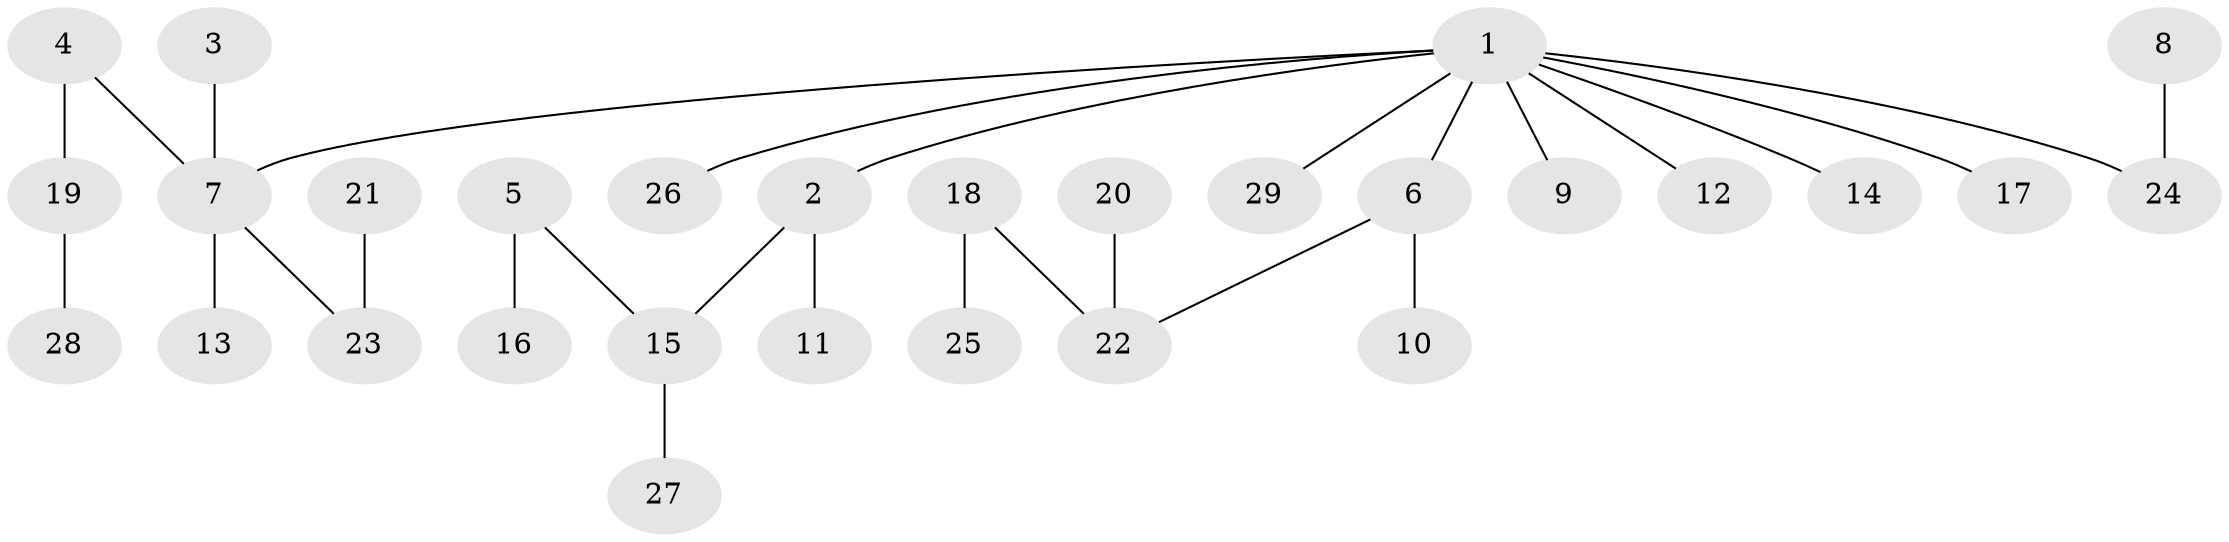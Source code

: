 // original degree distribution, {4: 0.05172413793103448, 8: 0.017241379310344827, 3: 0.1724137931034483, 2: 0.25862068965517243, 6: 0.017241379310344827, 1: 0.4827586206896552}
// Generated by graph-tools (version 1.1) at 2025/50/03/09/25 03:50:26]
// undirected, 29 vertices, 28 edges
graph export_dot {
graph [start="1"]
  node [color=gray90,style=filled];
  1;
  2;
  3;
  4;
  5;
  6;
  7;
  8;
  9;
  10;
  11;
  12;
  13;
  14;
  15;
  16;
  17;
  18;
  19;
  20;
  21;
  22;
  23;
  24;
  25;
  26;
  27;
  28;
  29;
  1 -- 2 [weight=1.0];
  1 -- 6 [weight=1.0];
  1 -- 7 [weight=1.0];
  1 -- 9 [weight=1.0];
  1 -- 12 [weight=1.0];
  1 -- 14 [weight=1.0];
  1 -- 17 [weight=1.0];
  1 -- 24 [weight=1.0];
  1 -- 26 [weight=1.0];
  1 -- 29 [weight=1.0];
  2 -- 11 [weight=1.0];
  2 -- 15 [weight=1.0];
  3 -- 7 [weight=1.0];
  4 -- 7 [weight=1.0];
  4 -- 19 [weight=1.0];
  5 -- 15 [weight=1.0];
  5 -- 16 [weight=1.0];
  6 -- 10 [weight=1.0];
  6 -- 22 [weight=1.0];
  7 -- 13 [weight=1.0];
  7 -- 23 [weight=1.0];
  8 -- 24 [weight=1.0];
  15 -- 27 [weight=1.0];
  18 -- 22 [weight=1.0];
  18 -- 25 [weight=1.0];
  19 -- 28 [weight=1.0];
  20 -- 22 [weight=1.0];
  21 -- 23 [weight=1.0];
}

